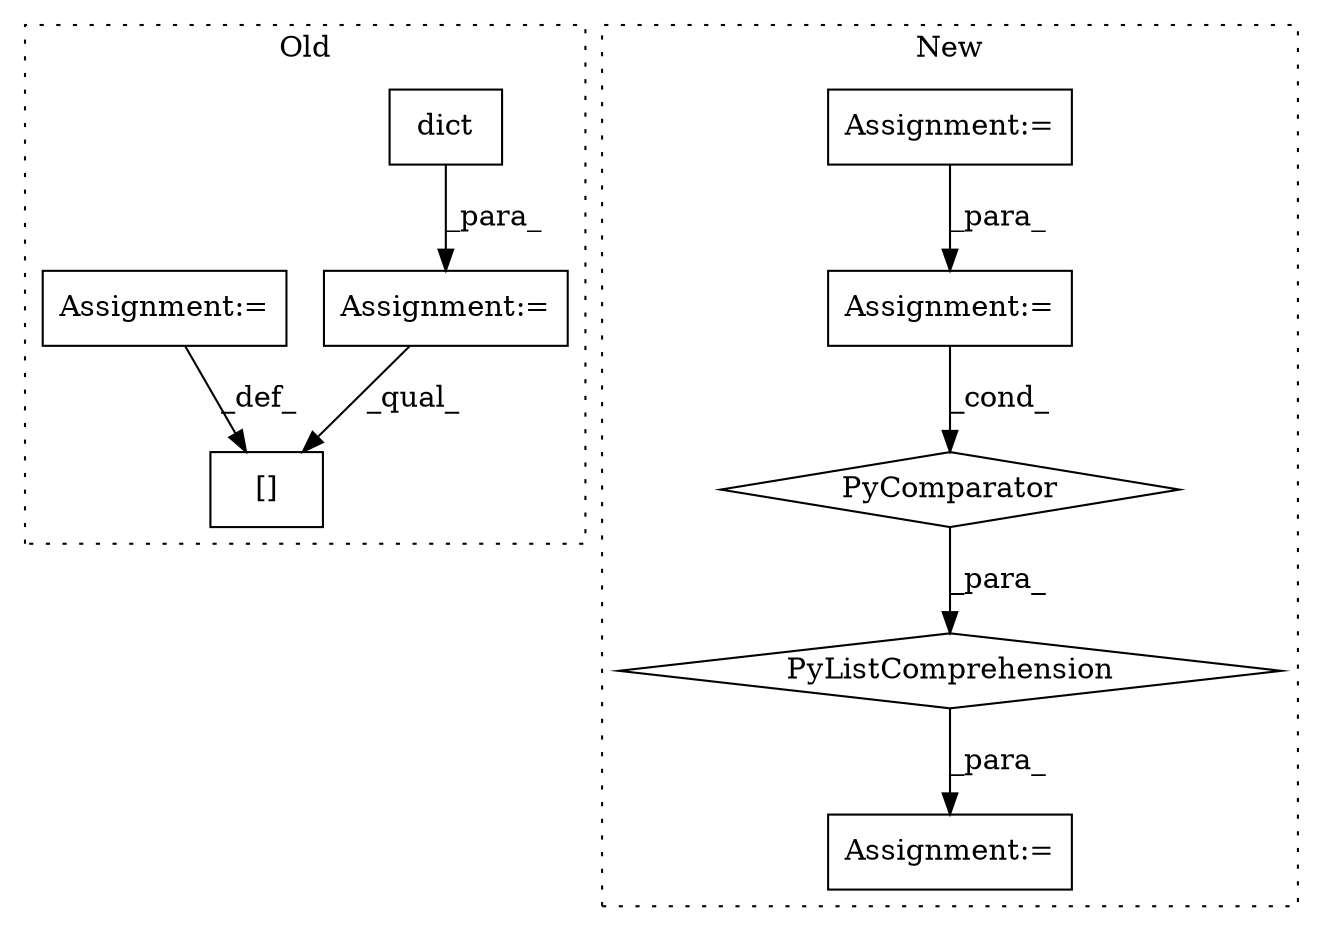 digraph G {
subgraph cluster0 {
1 [label="dict" a="32" s="24912" l="6" shape="box"];
5 [label="Assignment:=" a="7" s="24911" l="1" shape="box"];
7 [label="[]" a="2" s="25143,25155" l="9,1" shape="box"];
8 [label="Assignment:=" a="7" s="25156" l="1" shape="box"];
label = "Old";
style="dotted";
}
subgraph cluster1 {
2 [label="PyListComprehension" a="109" s="24953" l="116" shape="diamond"];
3 [label="PyComparator" a="113" s="25035" l="26" shape="diamond"];
4 [label="Assignment:=" a="7" s="24866" l="1" shape="box"];
6 [label="Assignment:=" a="7" s="25089" l="14" shape="box"];
9 [label="Assignment:=" a="7" s="25035" l="26" shape="box"];
label = "New";
style="dotted";
}
1 -> 5 [label="_para_"];
2 -> 6 [label="_para_"];
3 -> 2 [label="_para_"];
4 -> 9 [label="_para_"];
5 -> 7 [label="_qual_"];
8 -> 7 [label="_def_"];
9 -> 3 [label="_cond_"];
}
